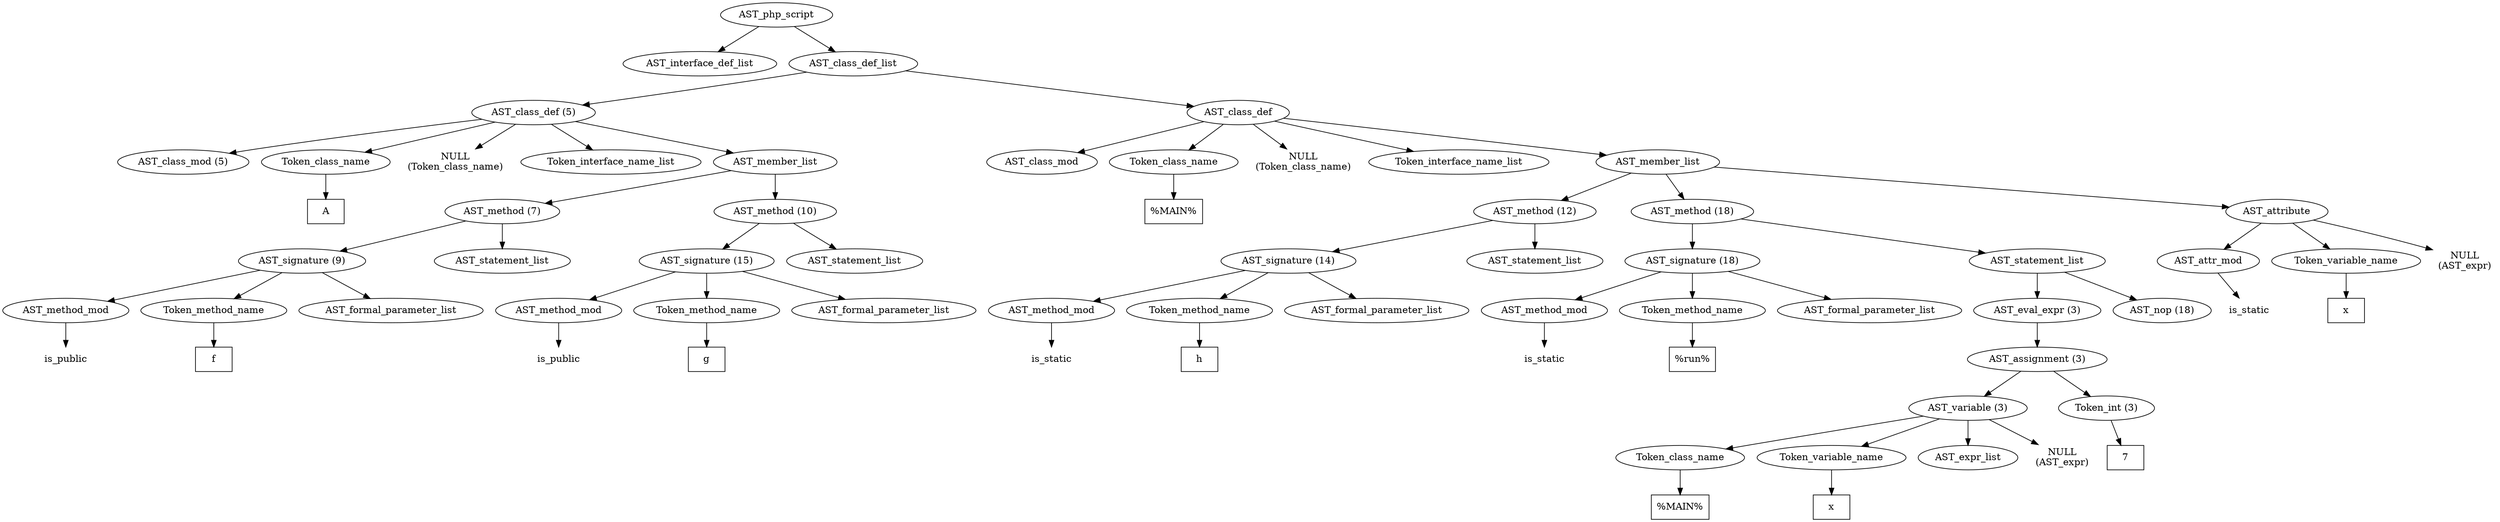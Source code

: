 /*
 * AST in dot format generated by phc -- the PHP compiler
 */

digraph AST {
node_0 [label="AST_php_script"];
node_1 [label="AST_interface_def_list"];
node_2 [label="AST_class_def_list"];
node_3 [label="AST_class_def (5)"];
node_4 [label="AST_class_mod (5)"];
node_5 [label="Token_class_name"];
node_6 [label="A", shape=box]
node_5 -> node_6;
node_7 [label="NULL\n(Token_class_name)", shape=plaintext]
node_8 [label="Token_interface_name_list"];
node_9 [label="AST_member_list"];
node_10 [label="AST_method (7)"];
node_11 [label="AST_signature (9)"];
node_12 [label="AST_method_mod"];
node_13 [label="is_public", shape=plaintext]
node_12 -> node_13;
node_14 [label="Token_method_name"];
node_15 [label="f", shape=box]
node_14 -> node_15;
node_16 [label="AST_formal_parameter_list"];
node_11 -> node_16;
node_11 -> node_14;
node_11 -> node_12;
node_17 [label="AST_statement_list"];
node_10 -> node_17;
node_10 -> node_11;
node_18 [label="AST_method (10)"];
node_19 [label="AST_signature (15)"];
node_20 [label="AST_method_mod"];
node_21 [label="is_public", shape=plaintext]
node_20 -> node_21;
node_22 [label="Token_method_name"];
node_23 [label="g", shape=box]
node_22 -> node_23;
node_24 [label="AST_formal_parameter_list"];
node_19 -> node_24;
node_19 -> node_22;
node_19 -> node_20;
node_25 [label="AST_statement_list"];
node_18 -> node_25;
node_18 -> node_19;
node_9 -> node_18;
node_9 -> node_10;
node_3 -> node_9;
node_3 -> node_8;
node_3 -> node_7;
node_3 -> node_5;
node_3 -> node_4;
node_26 [label="AST_class_def"];
node_27 [label="AST_class_mod"];
node_28 [label="Token_class_name"];
node_29 [label="%MAIN%", shape=box]
node_28 -> node_29;
node_30 [label="NULL\n(Token_class_name)", shape=plaintext]
node_31 [label="Token_interface_name_list"];
node_32 [label="AST_member_list"];
node_33 [label="AST_method (12)"];
node_34 [label="AST_signature (14)"];
node_35 [label="AST_method_mod"];
node_36 [label="is_static", shape=plaintext]
node_35 -> node_36;
node_37 [label="Token_method_name"];
node_38 [label="h", shape=box]
node_37 -> node_38;
node_39 [label="AST_formal_parameter_list"];
node_34 -> node_39;
node_34 -> node_37;
node_34 -> node_35;
node_40 [label="AST_statement_list"];
node_33 -> node_40;
node_33 -> node_34;
node_41 [label="AST_method (18)"];
node_42 [label="AST_signature (18)"];
node_43 [label="AST_method_mod"];
node_44 [label="is_static", shape=plaintext]
node_43 -> node_44;
node_45 [label="Token_method_name"];
node_46 [label="%run%", shape=box]
node_45 -> node_46;
node_47 [label="AST_formal_parameter_list"];
node_42 -> node_47;
node_42 -> node_45;
node_42 -> node_43;
node_48 [label="AST_statement_list"];
node_49 [label="AST_eval_expr (3)"];
node_50 [label="AST_assignment (3)"];
node_51 [label="AST_variable (3)"];
node_52 [label="Token_class_name"];
node_53 [label="%MAIN%", shape=box]
node_52 -> node_53;
node_54 [label="Token_variable_name"];
node_55 [label="x", shape=box]
node_54 -> node_55;
node_56 [label="AST_expr_list"];
node_57 [label="NULL\n(AST_expr)", shape=plaintext]
node_51 -> node_57;
node_51 -> node_56;
node_51 -> node_54;
node_51 -> node_52;
node_58 [label="Token_int (3)"];
node_59 [label="7", shape=box]
node_58 -> node_59;
node_50 -> node_58;
node_50 -> node_51;
node_49 -> node_50;
node_60 [label="AST_nop (18)"];
node_48 -> node_60;
node_48 -> node_49;
node_41 -> node_48;
node_41 -> node_42;
node_61 [label="AST_attribute"];
node_62 [label="AST_attr_mod"];
node_63 [label="is_static", shape=plaintext]
node_62 -> node_63;
node_64 [label="Token_variable_name"];
node_65 [label="x", shape=box]
node_64 -> node_65;
node_66 [label="NULL\n(AST_expr)", shape=plaintext]
node_61 -> node_66;
node_61 -> node_64;
node_61 -> node_62;
node_32 -> node_61;
node_32 -> node_41;
node_32 -> node_33;
node_26 -> node_32;
node_26 -> node_31;
node_26 -> node_30;
node_26 -> node_28;
node_26 -> node_27;
node_2 -> node_26;
node_2 -> node_3;
node_0 -> node_2;
node_0 -> node_1;
}
